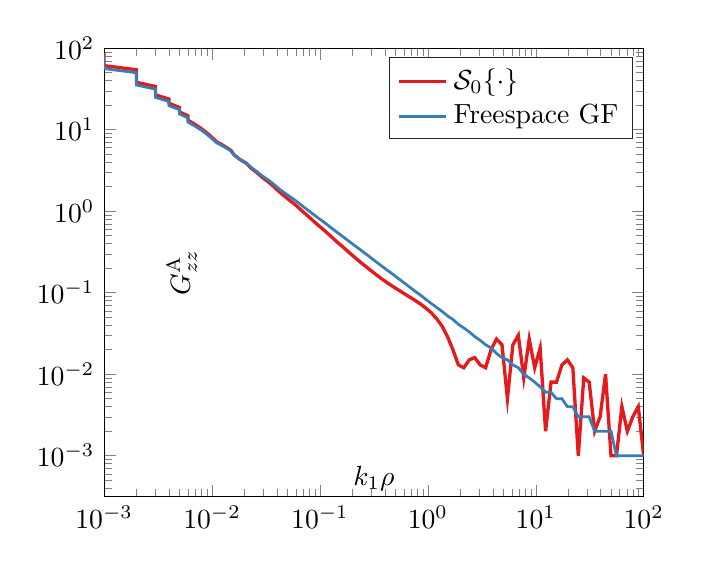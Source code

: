 % This file was created by matlab2tikz.
%
\definecolor{mycolor1}{rgb}{0.894,0.102,0.11}%
\definecolor{mycolor2}{rgb}{0.216,0.494,0.722}%
%
\begin{tikzpicture}

\begin{axis}[%
xmode=log,
xmin=0.001,
xmax=100,
xminorticks=true,
xlabel={$k_1\rho$},
ymode=log,
ymin=0.0,
ymax=100,
yminorticks=true,
x label style={at={(axis description cs:0.5,0.09)}},
y label style={at={(axis description cs:0.19,.5)}},
ylabel={$G_{zz}^{\mathrm{A}}$},
axis background/.style={fill=white},
legend style={legend cell align=left, align=left, draw=white!15!black}
]
\addplot [color=mycolor1, line width=1.2pt]
  table[row sep=crcr]{%
0.001	86.803\\
0.001	77.199\\
0.001	68.65\\
0.001	61.042\\
0.002	54.27\\
0.002	48.244\\
0.002	42.881\\
0.002	38.108\\
0.003	33.861\\
0.003	30.082\\
0.003	26.72\\
0.004	23.728\\
0.004	21.067\\
0.005	18.699\\
0.005	16.593\\
0.006	14.719\\
0.006	13.054\\
0.007	11.572\\
0.008	10.255\\
0.009	9.084\\
0.01	8.044\\
0.011	7.119\\
0.013	6.297\\
0.015	5.567\\
0.016	4.919\\
0.018	4.344\\
0.021	3.834\\
0.023	3.381\\
0.026	2.979\\
0.029	2.623\\
0.033	2.308\\
0.037	2.029\\
0.041	1.782\\
0.046	1.564\\
0.052	1.371\\
0.059	1.201\\
0.066	1.051\\
0.074	0.919\\
0.083	0.803\\
0.093	0.701\\
0.105	0.612\\
0.118	0.534\\
0.132	0.466\\
0.148	0.407\\
0.167	0.355\\
0.187	0.31\\
0.21	0.272\\
0.236	0.238\\
0.266	0.21\\
0.298	0.186\\
0.335	0.165\\
0.376	0.147\\
0.423	0.132\\
0.475	0.119\\
0.534	0.108\\
0.599	0.098\\
0.673	0.089\\
0.756	0.081\\
0.85	0.073\\
0.955	0.065\\
1.072	0.057\\
1.205	0.048\\
1.353	0.039\\
1.52	0.029\\
1.707	0.02\\
1.918	0.013\\
2.154	0.012\\
2.42	0.015\\
2.719	0.016\\
3.054	0.013\\
3.43	0.012\\
3.854	0.02\\
4.329	0.027\\
4.863	0.023\\
5.462	0.005\\
6.136	0.023\\
6.893	0.03\\
7.743	0.009\\
8.697	0.027\\
9.77	0.012\\
10.975	0.021\\
12.328	0.002\\
13.849	0.008\\
15.557	0.008\\
17.475	0.013\\
19.63	0.015\\
22.051	0.012\\
24.771	0.001\\
27.826	0.009\\
31.257	0.008\\
35.112	0.002\\
39.442	0.003\\
44.306	0.01\\
49.77	0.001\\
55.908	0.001\\
62.803	0.004\\
70.548	0.002\\
79.248	0.003\\
89.022	0.004\\
100	0.001\\
};
\addlegendentry{$\mathcal{S}_0\{ \cdot \}$}

\addplot [color=mycolor2, line width=1.0pt]
  table[row sep=crcr]{%
0.001	79.577\\
0.001	70.841\\
0.001	63.064\\
0.001	56.14\\
0.002	49.977\\
0.002	44.49\\
0.002	39.606\\
0.002	35.258\\
0.003	31.387\\
0.003	27.941\\
0.003	24.874\\
0.004	22.143\\
0.004	19.712\\
0.005	17.548\\
0.005	15.621\\
0.006	13.906\\
0.006	12.38\\
0.007	11.021\\
0.008	9.811\\
0.009	8.734\\
0.01	7.775\\
0.011	6.921\\
0.013	6.161\\
0.015	5.485\\
0.016	4.883\\
0.018	4.347\\
0.021	3.87\\
0.023	3.445\\
0.026	3.067\\
0.029	2.73\\
0.033	2.43\\
0.037	2.163\\
0.041	1.926\\
0.046	1.714\\
0.052	1.526\\
0.059	1.359\\
0.066	1.21\\
0.074	1.077\\
0.083	0.959\\
0.093	0.853\\
0.105	0.76\\
0.118	0.676\\
0.132	0.602\\
0.148	0.536\\
0.167	0.477\\
0.187	0.425\\
0.21	0.378\\
0.236	0.337\\
0.266	0.3\\
0.298	0.267\\
0.335	0.237\\
0.376	0.211\\
0.423	0.188\\
0.475	0.168\\
0.534	0.149\\
0.599	0.133\\
0.673	0.118\\
0.756	0.105\\
0.85	0.094\\
0.955	0.083\\
1.072	0.074\\
1.205	0.066\\
1.353	0.059\\
1.52	0.052\\
1.707	0.047\\
1.918	0.041\\
2.154	0.037\\
2.42	0.033\\
2.719	0.029\\
3.054	0.026\\
3.43	0.023\\
3.854	0.021\\
4.329	0.018\\
4.863	0.016\\
5.462	0.015\\
6.136	0.013\\
6.893	0.012\\
7.743	0.01\\
8.697	0.009\\
9.77	0.008\\
10.975	0.007\\
12.328	0.006\\
13.849	0.006\\
15.557	0.005\\
17.475	0.005\\
19.63	0.004\\
22.051	0.004\\
24.771	0.003\\
27.826	0.003\\
31.257	0.003\\
35.112	0.002\\
39.442	0.002\\
44.306	0.002\\
49.77	0.002\\
55.908	0.001\\
62.803	0.001\\
70.548	0.001\\
79.248	0.001\\
89.022	0.001\\
100	0.001\\
};
\addlegendentry{Freespace GF}

\end{axis}
\end{tikzpicture}%